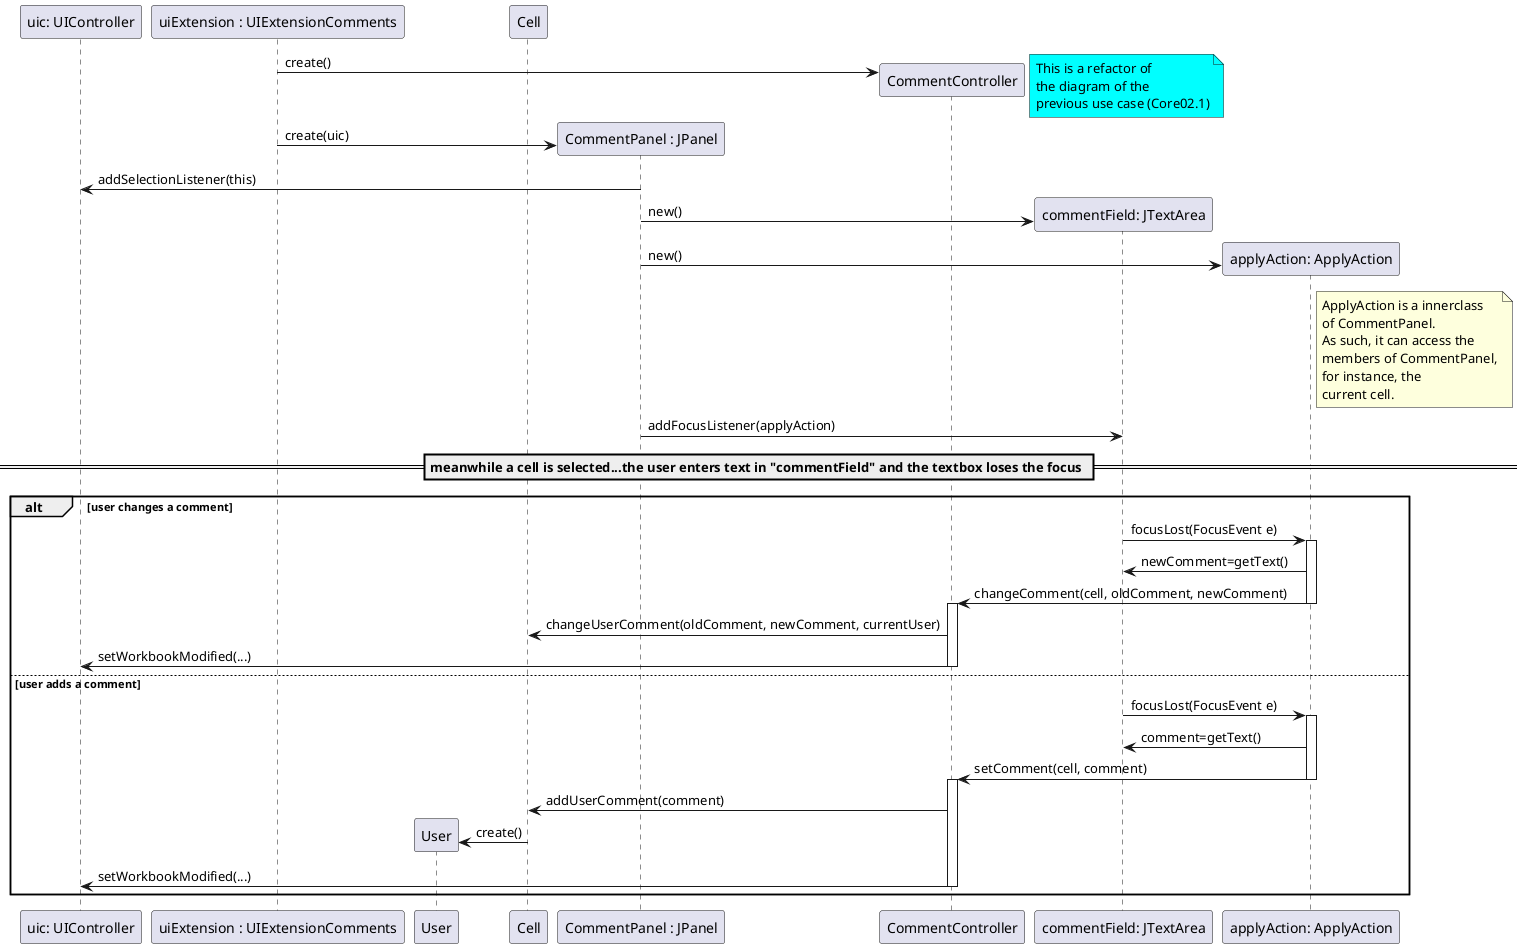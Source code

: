 @startuml core02_01_design3.png
    participant "uic: UIController" as uic
    participant "uiExtension : UIExtensionComments" as UIExt
    participant "User" as u
    participant "Cell" as cell
    participant "CommentPanel : JPanel" as cp
    participant "CommentController" as ctrl
    participant "commentField: JTextArea" as commentField
    participant "applyAction: ApplyAction" as applyAction
    
    create ctrl
    UIExt -> ctrl : create()

    note right #aqua
        This is a refactor of 
        the diagram of the 
        previous use case (Core02.1)
    end note

    create cp
    UIExt -> cp :  create(uic) 

    cp -> uic : addSelectionListener(this)
    
    create commentField
    cp -> commentField: new()

    create applyAction
    cp -> applyAction : new()

    note right of applyAction
        ApplyAction is a innerclass 
        of CommentPanel.
        As such, it can access the 
        members of CommentPanel,
        for instance, the
        current cell.
    end note

    cp -> commentField : addFocusListener(applyAction)

    == meanwhile a cell is selected...the user enters text in "commentField" and the textbox loses the focus ==

    alt user changes a comment
        commentField -> applyAction : focusLost(FocusEvent e)
        activate applyAction
        applyAction -> commentField : newComment=getText()
        applyAction -> ctrl : changeComment(cell, oldComment, newComment)
        deactivate applyAction

        activate ctrl
        ctrl -> cell : changeUserComment(oldComment, newComment, currentUser)
        ctrl -> uic : setWorkbookModified(...)
        deactivate ctrl
    else user adds a comment
        commentField -> applyAction : focusLost(FocusEvent e)
        activate applyAction
        applyAction -> commentField : comment=getText()
        applyAction -> ctrl : setComment(cell, comment)
        deactivate applyAction

        activate ctrl
        ctrl -> cell : addUserComment(comment)
        create u
        cell -> u : create()
        ctrl -> uic : setWorkbookModified(...)
        deactivate ctrl
    end
@enduml